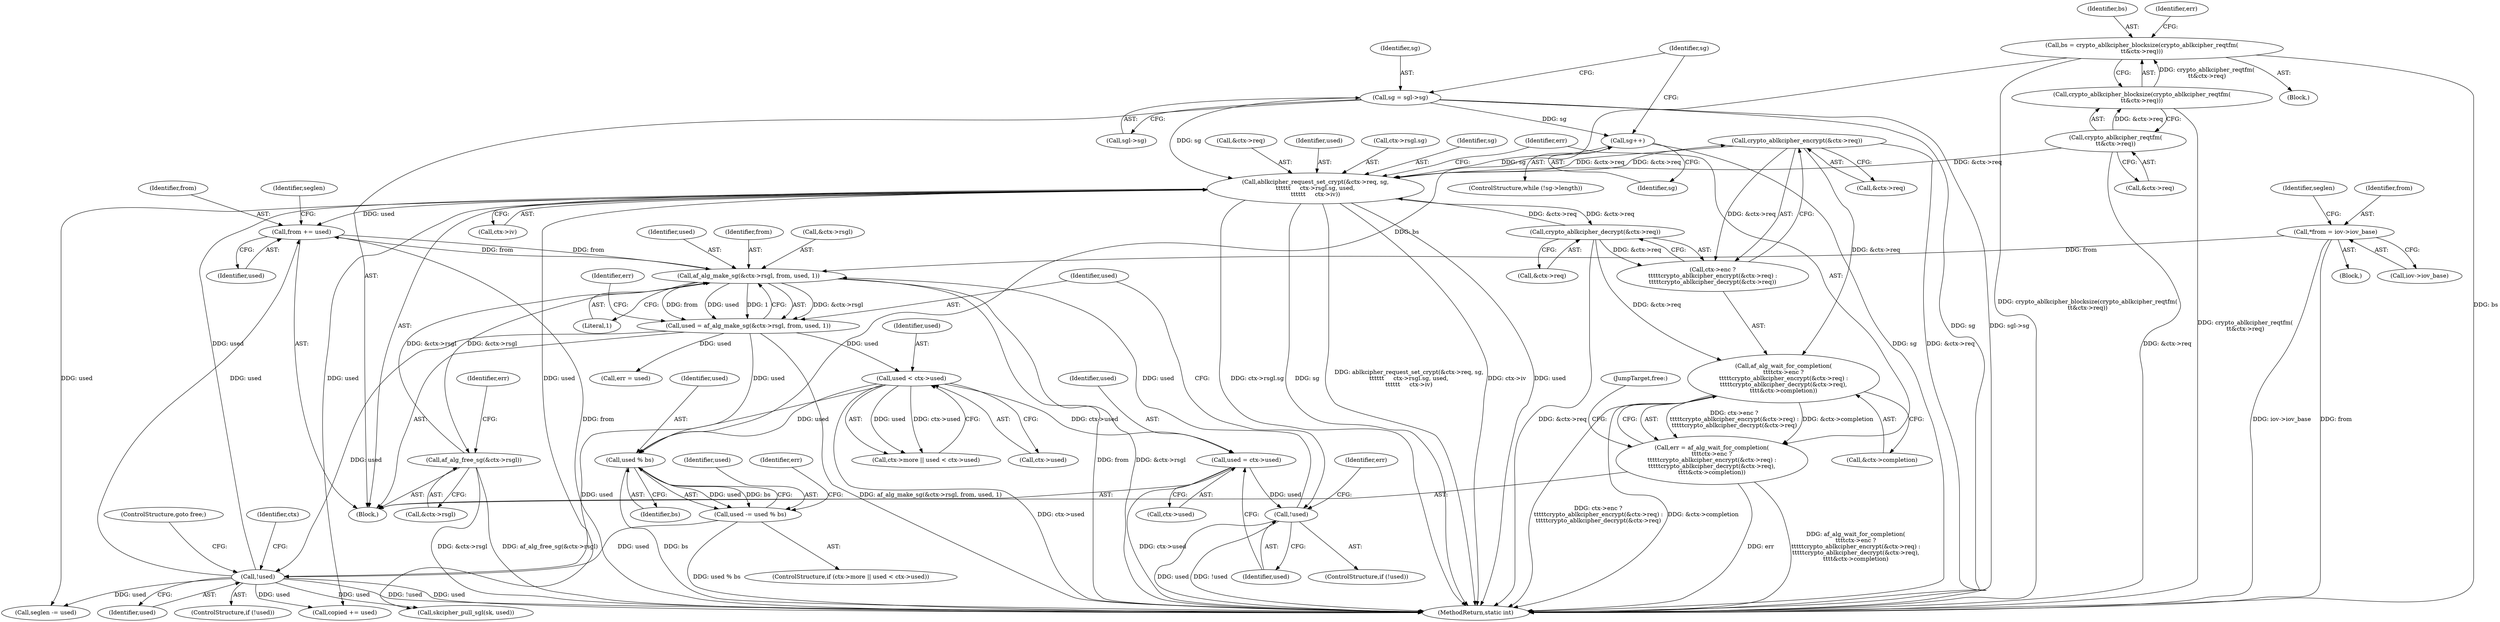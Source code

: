 digraph "0_linux_f3d3342602f8bcbf37d7c46641cb9bca7618eb1c_0@pointer" {
"1000272" [label="(Call,af_alg_wait_for_completion(\n\t\t\t\tctx->enc ?\n\t\t\t\t\tcrypto_ablkcipher_encrypt(&ctx->req) :\n\t\t\t\t\tcrypto_ablkcipher_decrypt(&ctx->req),\n\t\t\t\t&ctx->completion))"];
"1000277" [label="(Call,crypto_ablkcipher_encrypt(&ctx->req))"];
"1000255" [label="(Call,ablkcipher_request_set_crypt(&ctx->req, sg,\n\t\t\t\t\t\t     ctx->rsgl.sg, used,\n\t\t\t\t\t\t     ctx->iv))"];
"1000128" [label="(Call,crypto_ablkcipher_reqtfm(\n\t\t&ctx->req))"];
"1000282" [label="(Call,crypto_ablkcipher_decrypt(&ctx->req))"];
"1000185" [label="(Call,sg = sgl->sg)"];
"1000195" [label="(Call,sg++)"];
"1000252" [label="(Call,!used)"];
"1000237" [label="(Call,used < ctx->used)"];
"1000214" [label="(Call,used = af_alg_make_sg(&ctx->rsgl, from, used, 1))"];
"1000216" [label="(Call,af_alg_make_sg(&ctx->rsgl, from, used, 1))"];
"1000292" [label="(Call,af_alg_free_sg(&ctx->rsgl))"];
"1000177" [label="(Call,*from = iov->iov_base)"];
"1000303" [label="(Call,from += used)"];
"1000203" [label="(Call,!used)"];
"1000197" [label="(Call,used = ctx->used)"];
"1000242" [label="(Call,used -= used % bs)"];
"1000244" [label="(Call,used % bs)"];
"1000125" [label="(Call,bs = crypto_ablkcipher_blocksize(crypto_ablkcipher_reqtfm(\n\t\t&ctx->req)))"];
"1000127" [label="(Call,crypto_ablkcipher_blocksize(crypto_ablkcipher_reqtfm(\n\t\t&ctx->req)))"];
"1000270" [label="(Call,err = af_alg_wait_for_completion(\n\t\t\t\tctx->enc ?\n\t\t\t\t\tcrypto_ablkcipher_encrypt(&ctx->req) :\n\t\t\t\t\tcrypto_ablkcipher_decrypt(&ctx->req),\n\t\t\t\t&ctx->completion))"];
"1000223" [label="(Literal,1)"];
"1000246" [label="(Identifier,bs)"];
"1000204" [label="(Identifier,used)"];
"1000178" [label="(Identifier,from)"];
"1000125" [label="(Call,bs = crypto_ablkcipher_blocksize(crypto_ablkcipher_reqtfm(\n\t\t&ctx->req)))"];
"1000126" [label="(Identifier,bs)"];
"1000271" [label="(Identifier,err)"];
"1000224" [label="(Call,err = used)"];
"1000221" [label="(Identifier,from)"];
"1000272" [label="(Call,af_alg_wait_for_completion(\n\t\t\t\tctx->enc ?\n\t\t\t\t\tcrypto_ablkcipher_encrypt(&ctx->req) :\n\t\t\t\t\tcrypto_ablkcipher_decrypt(&ctx->req),\n\t\t\t\t&ctx->completion))"];
"1000321" [label="(MethodReturn,static int)"];
"1000127" [label="(Call,crypto_ablkcipher_blocksize(crypto_ablkcipher_reqtfm(\n\t\t&ctx->req)))"];
"1000186" [label="(Identifier,sg)"];
"1000305" [label="(Identifier,used)"];
"1000303" [label="(Call,from += used)"];
"1000256" [label="(Call,&ctx->req)"];
"1000277" [label="(Call,crypto_ablkcipher_encrypt(&ctx->req))"];
"1000267" [label="(Call,ctx->iv)"];
"1000196" [label="(Identifier,sg)"];
"1000266" [label="(Identifier,used)"];
"1000273" [label="(Call,ctx->enc ?\n\t\t\t\t\tcrypto_ablkcipher_encrypt(&ctx->req) :\n\t\t\t\t\tcrypto_ablkcipher_decrypt(&ctx->req))"];
"1000193" [label="(Identifier,sg)"];
"1000300" [label="(Call,copied += used)"];
"1000187" [label="(Call,sgl->sg)"];
"1000282" [label="(Call,crypto_ablkcipher_decrypt(&ctx->req))"];
"1000225" [label="(Identifier,err)"];
"1000185" [label="(Call,sg = sgl->sg)"];
"1000261" [label="(Call,ctx->rsgl.sg)"];
"1000248" [label="(Identifier,err)"];
"1000139" [label="(Identifier,err)"];
"1000253" [label="(Identifier,used)"];
"1000287" [label="(Call,&ctx->completion)"];
"1000254" [label="(ControlStructure,goto free;)"];
"1000309" [label="(Call,skcipher_pull_sgl(sk, used))"];
"1000233" [label="(Call,ctx->more || used < ctx->used)"];
"1000202" [label="(ControlStructure,if (!used))"];
"1000203" [label="(Call,!used)"];
"1000238" [label="(Identifier,used)"];
"1000245" [label="(Identifier,used)"];
"1000260" [label="(Identifier,sg)"];
"1000215" [label="(Identifier,used)"];
"1000270" [label="(Call,err = af_alg_wait_for_completion(\n\t\t\t\tctx->enc ?\n\t\t\t\t\tcrypto_ablkcipher_encrypt(&ctx->req) :\n\t\t\t\t\tcrypto_ablkcipher_decrypt(&ctx->req),\n\t\t\t\t&ctx->completion))"];
"1000179" [label="(Call,iov->iov_base)"];
"1000214" [label="(Call,used = af_alg_make_sg(&ctx->rsgl, from, used, 1))"];
"1000216" [label="(Call,af_alg_make_sg(&ctx->rsgl, from, used, 1))"];
"1000199" [label="(Call,ctx->used)"];
"1000242" [label="(Call,used -= used % bs)"];
"1000298" [label="(Identifier,err)"];
"1000243" [label="(Identifier,used)"];
"1000244" [label="(Call,used % bs)"];
"1000197" [label="(Call,used = ctx->used)"];
"1000184" [label="(Block,)"];
"1000278" [label="(Call,&ctx->req)"];
"1000190" [label="(ControlStructure,while (!sg->length))"];
"1000177" [label="(Call,*from = iov->iov_base)"];
"1000217" [label="(Call,&ctx->rsgl)"];
"1000307" [label="(Identifier,seglen)"];
"1000207" [label="(Identifier,err)"];
"1000232" [label="(ControlStructure,if (ctx->more || used < ctx->used))"];
"1000255" [label="(Call,ablkcipher_request_set_crypt(&ctx->req, sg,\n\t\t\t\t\t\t     ctx->rsgl.sg, used,\n\t\t\t\t\t\t     ctx->iv))"];
"1000195" [label="(Call,sg++)"];
"1000304" [label="(Identifier,from)"];
"1000306" [label="(Call,seglen -= used)"];
"1000237" [label="(Call,used < ctx->used)"];
"1000169" [label="(Block,)"];
"1000292" [label="(Call,af_alg_free_sg(&ctx->rsgl))"];
"1000198" [label="(Identifier,used)"];
"1000291" [label="(JumpTarget,free:)"];
"1000258" [label="(Identifier,ctx)"];
"1000106" [label="(Block,)"];
"1000283" [label="(Call,&ctx->req)"];
"1000239" [label="(Call,ctx->used)"];
"1000129" [label="(Call,&ctx->req)"];
"1000183" [label="(Identifier,seglen)"];
"1000293" [label="(Call,&ctx->rsgl)"];
"1000222" [label="(Identifier,used)"];
"1000251" [label="(ControlStructure,if (!used))"];
"1000128" [label="(Call,crypto_ablkcipher_reqtfm(\n\t\t&ctx->req))"];
"1000252" [label="(Call,!used)"];
"1000272" -> "1000270"  [label="AST: "];
"1000272" -> "1000287"  [label="CFG: "];
"1000273" -> "1000272"  [label="AST: "];
"1000287" -> "1000272"  [label="AST: "];
"1000270" -> "1000272"  [label="CFG: "];
"1000272" -> "1000321"  [label="DDG: &ctx->completion"];
"1000272" -> "1000321"  [label="DDG: ctx->enc ?\n\t\t\t\t\tcrypto_ablkcipher_encrypt(&ctx->req) :\n\t\t\t\t\tcrypto_ablkcipher_decrypt(&ctx->req)"];
"1000272" -> "1000270"  [label="DDG: ctx->enc ?\n\t\t\t\t\tcrypto_ablkcipher_encrypt(&ctx->req) :\n\t\t\t\t\tcrypto_ablkcipher_decrypt(&ctx->req)"];
"1000272" -> "1000270"  [label="DDG: &ctx->completion"];
"1000277" -> "1000272"  [label="DDG: &ctx->req"];
"1000282" -> "1000272"  [label="DDG: &ctx->req"];
"1000277" -> "1000273"  [label="AST: "];
"1000277" -> "1000278"  [label="CFG: "];
"1000278" -> "1000277"  [label="AST: "];
"1000273" -> "1000277"  [label="CFG: "];
"1000277" -> "1000321"  [label="DDG: &ctx->req"];
"1000277" -> "1000255"  [label="DDG: &ctx->req"];
"1000277" -> "1000273"  [label="DDG: &ctx->req"];
"1000255" -> "1000277"  [label="DDG: &ctx->req"];
"1000255" -> "1000184"  [label="AST: "];
"1000255" -> "1000267"  [label="CFG: "];
"1000256" -> "1000255"  [label="AST: "];
"1000260" -> "1000255"  [label="AST: "];
"1000261" -> "1000255"  [label="AST: "];
"1000266" -> "1000255"  [label="AST: "];
"1000267" -> "1000255"  [label="AST: "];
"1000271" -> "1000255"  [label="CFG: "];
"1000255" -> "1000321"  [label="DDG: sg"];
"1000255" -> "1000321"  [label="DDG: ablkcipher_request_set_crypt(&ctx->req, sg,\n\t\t\t\t\t\t     ctx->rsgl.sg, used,\n\t\t\t\t\t\t     ctx->iv)"];
"1000255" -> "1000321"  [label="DDG: ctx->iv"];
"1000255" -> "1000321"  [label="DDG: used"];
"1000255" -> "1000321"  [label="DDG: ctx->rsgl.sg"];
"1000128" -> "1000255"  [label="DDG: &ctx->req"];
"1000282" -> "1000255"  [label="DDG: &ctx->req"];
"1000185" -> "1000255"  [label="DDG: sg"];
"1000195" -> "1000255"  [label="DDG: sg"];
"1000252" -> "1000255"  [label="DDG: used"];
"1000255" -> "1000282"  [label="DDG: &ctx->req"];
"1000255" -> "1000300"  [label="DDG: used"];
"1000255" -> "1000303"  [label="DDG: used"];
"1000255" -> "1000306"  [label="DDG: used"];
"1000255" -> "1000309"  [label="DDG: used"];
"1000128" -> "1000127"  [label="AST: "];
"1000128" -> "1000129"  [label="CFG: "];
"1000129" -> "1000128"  [label="AST: "];
"1000127" -> "1000128"  [label="CFG: "];
"1000128" -> "1000321"  [label="DDG: &ctx->req"];
"1000128" -> "1000127"  [label="DDG: &ctx->req"];
"1000282" -> "1000273"  [label="AST: "];
"1000282" -> "1000283"  [label="CFG: "];
"1000283" -> "1000282"  [label="AST: "];
"1000273" -> "1000282"  [label="CFG: "];
"1000282" -> "1000321"  [label="DDG: &ctx->req"];
"1000282" -> "1000273"  [label="DDG: &ctx->req"];
"1000185" -> "1000184"  [label="AST: "];
"1000185" -> "1000187"  [label="CFG: "];
"1000186" -> "1000185"  [label="AST: "];
"1000187" -> "1000185"  [label="AST: "];
"1000193" -> "1000185"  [label="CFG: "];
"1000185" -> "1000321"  [label="DDG: sg"];
"1000185" -> "1000321"  [label="DDG: sgl->sg"];
"1000185" -> "1000195"  [label="DDG: sg"];
"1000195" -> "1000190"  [label="AST: "];
"1000195" -> "1000196"  [label="CFG: "];
"1000196" -> "1000195"  [label="AST: "];
"1000193" -> "1000195"  [label="CFG: "];
"1000195" -> "1000321"  [label="DDG: sg"];
"1000252" -> "1000251"  [label="AST: "];
"1000252" -> "1000253"  [label="CFG: "];
"1000253" -> "1000252"  [label="AST: "];
"1000254" -> "1000252"  [label="CFG: "];
"1000258" -> "1000252"  [label="CFG: "];
"1000252" -> "1000321"  [label="DDG: used"];
"1000252" -> "1000321"  [label="DDG: !used"];
"1000237" -> "1000252"  [label="DDG: used"];
"1000242" -> "1000252"  [label="DDG: used"];
"1000214" -> "1000252"  [label="DDG: used"];
"1000252" -> "1000300"  [label="DDG: used"];
"1000252" -> "1000303"  [label="DDG: used"];
"1000252" -> "1000306"  [label="DDG: used"];
"1000252" -> "1000309"  [label="DDG: used"];
"1000237" -> "1000233"  [label="AST: "];
"1000237" -> "1000239"  [label="CFG: "];
"1000238" -> "1000237"  [label="AST: "];
"1000239" -> "1000237"  [label="AST: "];
"1000233" -> "1000237"  [label="CFG: "];
"1000237" -> "1000321"  [label="DDG: ctx->used"];
"1000237" -> "1000197"  [label="DDG: ctx->used"];
"1000237" -> "1000233"  [label="DDG: used"];
"1000237" -> "1000233"  [label="DDG: ctx->used"];
"1000214" -> "1000237"  [label="DDG: used"];
"1000237" -> "1000244"  [label="DDG: used"];
"1000214" -> "1000184"  [label="AST: "];
"1000214" -> "1000216"  [label="CFG: "];
"1000215" -> "1000214"  [label="AST: "];
"1000216" -> "1000214"  [label="AST: "];
"1000225" -> "1000214"  [label="CFG: "];
"1000214" -> "1000321"  [label="DDG: af_alg_make_sg(&ctx->rsgl, from, used, 1)"];
"1000216" -> "1000214"  [label="DDG: &ctx->rsgl"];
"1000216" -> "1000214"  [label="DDG: from"];
"1000216" -> "1000214"  [label="DDG: used"];
"1000216" -> "1000214"  [label="DDG: 1"];
"1000214" -> "1000224"  [label="DDG: used"];
"1000214" -> "1000244"  [label="DDG: used"];
"1000216" -> "1000223"  [label="CFG: "];
"1000217" -> "1000216"  [label="AST: "];
"1000221" -> "1000216"  [label="AST: "];
"1000222" -> "1000216"  [label="AST: "];
"1000223" -> "1000216"  [label="AST: "];
"1000216" -> "1000321"  [label="DDG: from"];
"1000216" -> "1000321"  [label="DDG: &ctx->rsgl"];
"1000292" -> "1000216"  [label="DDG: &ctx->rsgl"];
"1000177" -> "1000216"  [label="DDG: from"];
"1000303" -> "1000216"  [label="DDG: from"];
"1000203" -> "1000216"  [label="DDG: used"];
"1000216" -> "1000292"  [label="DDG: &ctx->rsgl"];
"1000216" -> "1000303"  [label="DDG: from"];
"1000292" -> "1000184"  [label="AST: "];
"1000292" -> "1000293"  [label="CFG: "];
"1000293" -> "1000292"  [label="AST: "];
"1000298" -> "1000292"  [label="CFG: "];
"1000292" -> "1000321"  [label="DDG: af_alg_free_sg(&ctx->rsgl)"];
"1000292" -> "1000321"  [label="DDG: &ctx->rsgl"];
"1000177" -> "1000169"  [label="AST: "];
"1000177" -> "1000179"  [label="CFG: "];
"1000178" -> "1000177"  [label="AST: "];
"1000179" -> "1000177"  [label="AST: "];
"1000183" -> "1000177"  [label="CFG: "];
"1000177" -> "1000321"  [label="DDG: from"];
"1000177" -> "1000321"  [label="DDG: iov->iov_base"];
"1000303" -> "1000184"  [label="AST: "];
"1000303" -> "1000305"  [label="CFG: "];
"1000304" -> "1000303"  [label="AST: "];
"1000305" -> "1000303"  [label="AST: "];
"1000307" -> "1000303"  [label="CFG: "];
"1000303" -> "1000321"  [label="DDG: from"];
"1000203" -> "1000202"  [label="AST: "];
"1000203" -> "1000204"  [label="CFG: "];
"1000204" -> "1000203"  [label="AST: "];
"1000207" -> "1000203"  [label="CFG: "];
"1000215" -> "1000203"  [label="CFG: "];
"1000203" -> "1000321"  [label="DDG: !used"];
"1000203" -> "1000321"  [label="DDG: used"];
"1000197" -> "1000203"  [label="DDG: used"];
"1000197" -> "1000184"  [label="AST: "];
"1000197" -> "1000199"  [label="CFG: "];
"1000198" -> "1000197"  [label="AST: "];
"1000199" -> "1000197"  [label="AST: "];
"1000204" -> "1000197"  [label="CFG: "];
"1000197" -> "1000321"  [label="DDG: ctx->used"];
"1000242" -> "1000232"  [label="AST: "];
"1000242" -> "1000244"  [label="CFG: "];
"1000243" -> "1000242"  [label="AST: "];
"1000244" -> "1000242"  [label="AST: "];
"1000248" -> "1000242"  [label="CFG: "];
"1000242" -> "1000321"  [label="DDG: used % bs"];
"1000244" -> "1000242"  [label="DDG: used"];
"1000244" -> "1000242"  [label="DDG: bs"];
"1000244" -> "1000246"  [label="CFG: "];
"1000245" -> "1000244"  [label="AST: "];
"1000246" -> "1000244"  [label="AST: "];
"1000244" -> "1000321"  [label="DDG: bs"];
"1000125" -> "1000244"  [label="DDG: bs"];
"1000125" -> "1000106"  [label="AST: "];
"1000125" -> "1000127"  [label="CFG: "];
"1000126" -> "1000125"  [label="AST: "];
"1000127" -> "1000125"  [label="AST: "];
"1000139" -> "1000125"  [label="CFG: "];
"1000125" -> "1000321"  [label="DDG: bs"];
"1000125" -> "1000321"  [label="DDG: crypto_ablkcipher_blocksize(crypto_ablkcipher_reqtfm(\n\t\t&ctx->req))"];
"1000127" -> "1000125"  [label="DDG: crypto_ablkcipher_reqtfm(\n\t\t&ctx->req)"];
"1000127" -> "1000321"  [label="DDG: crypto_ablkcipher_reqtfm(\n\t\t&ctx->req)"];
"1000270" -> "1000184"  [label="AST: "];
"1000271" -> "1000270"  [label="AST: "];
"1000291" -> "1000270"  [label="CFG: "];
"1000270" -> "1000321"  [label="DDG: af_alg_wait_for_completion(\n\t\t\t\tctx->enc ?\n\t\t\t\t\tcrypto_ablkcipher_encrypt(&ctx->req) :\n\t\t\t\t\tcrypto_ablkcipher_decrypt(&ctx->req),\n\t\t\t\t&ctx->completion)"];
"1000270" -> "1000321"  [label="DDG: err"];
}

